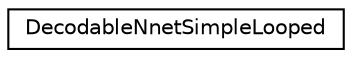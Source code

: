 digraph "Graphical Class Hierarchy"
{
  edge [fontname="Helvetica",fontsize="10",labelfontname="Helvetica",labelfontsize="10"];
  node [fontname="Helvetica",fontsize="10",shape=record];
  rankdir="LR";
  Node0 [label="DecodableNnetSimpleLooped",height=0.2,width=0.4,color="black", fillcolor="white", style="filled",URL="$classkaldi_1_1nnet3_1_1DecodableNnetSimpleLooped.html"];
}
